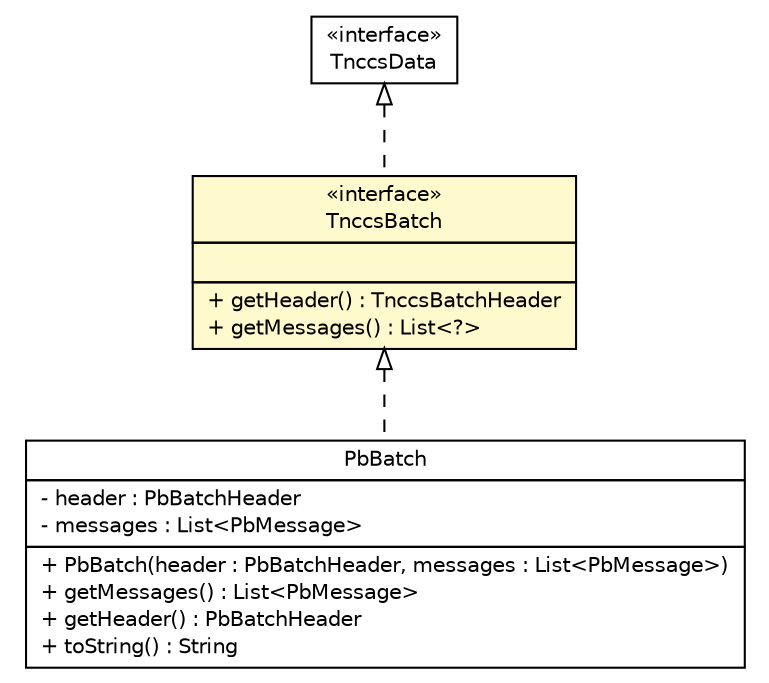#!/usr/local/bin/dot
#
# Class diagram 
# Generated by UMLGraph version R5_6 (http://www.umlgraph.org/)
#

digraph G {
	edge [fontname="Helvetica",fontsize=10,labelfontname="Helvetica",labelfontsize=10];
	node [fontname="Helvetica",fontsize=10,shape=plaintext];
	nodesep=0.25;
	ranksep=0.5;
	// de.hsbremen.tc.tnc.message.tnccs.batch.TnccsBatch
	c164036 [label=<<table title="de.hsbremen.tc.tnc.message.tnccs.batch.TnccsBatch" border="0" cellborder="1" cellspacing="0" cellpadding="2" port="p" bgcolor="lemonChiffon" href="./TnccsBatch.html">
		<tr><td><table border="0" cellspacing="0" cellpadding="1">
<tr><td align="center" balign="center"> &#171;interface&#187; </td></tr>
<tr><td align="center" balign="center"> TnccsBatch </td></tr>
		</table></td></tr>
		<tr><td><table border="0" cellspacing="0" cellpadding="1">
<tr><td align="left" balign="left">  </td></tr>
		</table></td></tr>
		<tr><td><table border="0" cellspacing="0" cellpadding="1">
<tr><td align="left" balign="left"> + getHeader() : TnccsBatchHeader </td></tr>
<tr><td align="left" balign="left"> + getMessages() : List&lt;?&gt; </td></tr>
		</table></td></tr>
		</table>>, URL="./TnccsBatch.html", fontname="Helvetica", fontcolor="black", fontsize=10.0];
	// de.hsbremen.tc.tnc.message.tnccs.TnccsData
	c164038 [label=<<table title="de.hsbremen.tc.tnc.message.tnccs.TnccsData" border="0" cellborder="1" cellspacing="0" cellpadding="2" port="p" href="../TnccsData.html">
		<tr><td><table border="0" cellspacing="0" cellpadding="1">
<tr><td align="center" balign="center"> &#171;interface&#187; </td></tr>
<tr><td align="center" balign="center"> TnccsData </td></tr>
		</table></td></tr>
		</table>>, URL="../TnccsData.html", fontname="Helvetica", fontcolor="black", fontsize=10.0];
	// org.ietf.nea.pb.batch.PbBatch
	c164386 [label=<<table title="org.ietf.nea.pb.batch.PbBatch" border="0" cellborder="1" cellspacing="0" cellpadding="2" port="p" href="../../../../../../../org/ietf/nea/pb/batch/PbBatch.html">
		<tr><td><table border="0" cellspacing="0" cellpadding="1">
<tr><td align="center" balign="center"> PbBatch </td></tr>
		</table></td></tr>
		<tr><td><table border="0" cellspacing="0" cellpadding="1">
<tr><td align="left" balign="left"> - header : PbBatchHeader </td></tr>
<tr><td align="left" balign="left"> - messages : List&lt;PbMessage&gt; </td></tr>
		</table></td></tr>
		<tr><td><table border="0" cellspacing="0" cellpadding="1">
<tr><td align="left" balign="left"> + PbBatch(header : PbBatchHeader, messages : List&lt;PbMessage&gt;) </td></tr>
<tr><td align="left" balign="left"> + getMessages() : List&lt;PbMessage&gt; </td></tr>
<tr><td align="left" balign="left"> + getHeader() : PbBatchHeader </td></tr>
<tr><td align="left" balign="left"> + toString() : String </td></tr>
		</table></td></tr>
		</table>>, URL="../../../../../../../org/ietf/nea/pb/batch/PbBatch.html", fontname="Helvetica", fontcolor="black", fontsize=10.0];
	//de.hsbremen.tc.tnc.message.tnccs.batch.TnccsBatch implements de.hsbremen.tc.tnc.message.tnccs.TnccsData
	c164038:p -> c164036:p [dir=back,arrowtail=empty,style=dashed];
	//org.ietf.nea.pb.batch.PbBatch implements de.hsbremen.tc.tnc.message.tnccs.batch.TnccsBatch
	c164036:p -> c164386:p [dir=back,arrowtail=empty,style=dashed];
}

